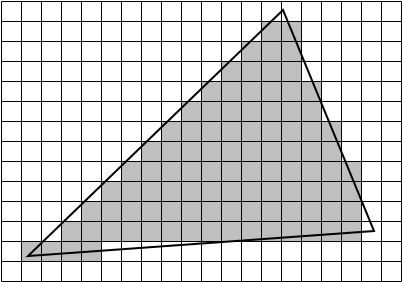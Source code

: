 <?xml version="1.0" encoding="UTF-8"?>
<dia:diagram xmlns:dia="http://www.lysator.liu.se/~alla/dia/"><dia:layer name="Background" visible="true"><dia:object type="Standard - Box" version="0" id="O0"><dia:attribute name="obj_pos"><dia:point val="6,13"/></dia:attribute><dia:attribute name="obj_bb"><dia:rectangle val="5.975,12.975;21.025,14.025"/></dia:attribute><dia:attribute name="elem_corner"><dia:point val="6,13"/></dia:attribute><dia:attribute name="elem_width"><dia:real val="15"/></dia:attribute><dia:attribute name="elem_height"><dia:real val="1"/></dia:attribute><dia:attribute name="border_width"><dia:real val="0.05"/></dia:attribute><dia:attribute name="inner_color"><dia:color val="#bfbfbf"/></dia:attribute><dia:attribute name="show_background"><dia:boolean val="true"/></dia:attribute></dia:object><dia:object type="Standard - Box" version="0" id="O1"><dia:attribute name="obj_pos"><dia:point val="4,14"/></dia:attribute><dia:attribute name="obj_bb"><dia:rectangle val="3.975,13.975;8.025,15.025"/></dia:attribute><dia:attribute name="elem_corner"><dia:point val="4,14"/></dia:attribute><dia:attribute name="elem_width"><dia:real val="4"/></dia:attribute><dia:attribute name="elem_height"><dia:real val="1"/></dia:attribute><dia:attribute name="border_width"><dia:real val="0.05"/></dia:attribute><dia:attribute name="inner_color"><dia:color val="#bfbfbf"/></dia:attribute><dia:attribute name="show_background"><dia:boolean val="true"/></dia:attribute></dia:object><dia:object type="Standard - Box" version="0" id="O2"><dia:attribute name="obj_pos"><dia:point val="7,12"/></dia:attribute><dia:attribute name="obj_bb"><dia:rectangle val="6.975,11.975;21.025,13.025"/></dia:attribute><dia:attribute name="elem_corner"><dia:point val="7,12"/></dia:attribute><dia:attribute name="elem_width"><dia:real val="14"/></dia:attribute><dia:attribute name="elem_height"><dia:real val="1"/></dia:attribute><dia:attribute name="border_width"><dia:real val="0.05"/></dia:attribute><dia:attribute name="inner_color"><dia:color val="#bfbfbf"/></dia:attribute><dia:attribute name="show_background"><dia:boolean val="true"/></dia:attribute></dia:object><dia:object type="Standard - Box" version="0" id="O3"><dia:attribute name="obj_pos"><dia:point val="8,11"/></dia:attribute><dia:attribute name="obj_bb"><dia:rectangle val="7.975,10.975;21.025,12.025"/></dia:attribute><dia:attribute name="elem_corner"><dia:point val="8,11"/></dia:attribute><dia:attribute name="elem_width"><dia:real val="13"/></dia:attribute><dia:attribute name="elem_height"><dia:real val="1"/></dia:attribute><dia:attribute name="border_width"><dia:real val="0.05"/></dia:attribute><dia:attribute name="inner_color"><dia:color val="#bfbfbf"/></dia:attribute><dia:attribute name="show_background"><dia:boolean val="true"/></dia:attribute></dia:object><dia:object type="Standard - Box" version="0" id="O4"><dia:attribute name="obj_pos"><dia:point val="9,10"/></dia:attribute><dia:attribute name="obj_bb"><dia:rectangle val="8.975,9.975;21.025,11.025"/></dia:attribute><dia:attribute name="elem_corner"><dia:point val="9,10"/></dia:attribute><dia:attribute name="elem_width"><dia:real val="12"/></dia:attribute><dia:attribute name="elem_height"><dia:real val="1"/></dia:attribute><dia:attribute name="border_width"><dia:real val="0.05"/></dia:attribute><dia:attribute name="inner_color"><dia:color val="#bfbfbf"/></dia:attribute><dia:attribute name="show_background"><dia:boolean val="true"/></dia:attribute></dia:object><dia:object type="Standard - Box" version="0" id="O5"><dia:attribute name="obj_pos"><dia:point val="10,9"/></dia:attribute><dia:attribute name="obj_bb"><dia:rectangle val="9.975,8.975;20.025,10.025"/></dia:attribute><dia:attribute name="elem_corner"><dia:point val="10,9"/></dia:attribute><dia:attribute name="elem_width"><dia:real val="10"/></dia:attribute><dia:attribute name="elem_height"><dia:real val="1"/></dia:attribute><dia:attribute name="border_width"><dia:real val="0.05"/></dia:attribute><dia:attribute name="inner_color"><dia:color val="#bfbfbf"/></dia:attribute><dia:attribute name="show_background"><dia:boolean val="true"/></dia:attribute></dia:object><dia:object type="Standard - Box" version="0" id="O6"><dia:attribute name="obj_pos"><dia:point val="11,8"/></dia:attribute><dia:attribute name="obj_bb"><dia:rectangle val="10.975,7.975;20.025,9.025"/></dia:attribute><dia:attribute name="elem_corner"><dia:point val="11,8"/></dia:attribute><dia:attribute name="elem_width"><dia:real val="9"/></dia:attribute><dia:attribute name="elem_height"><dia:real val="1"/></dia:attribute><dia:attribute name="border_width"><dia:real val="0.05"/></dia:attribute><dia:attribute name="inner_color"><dia:color val="#bfbfbf"/></dia:attribute><dia:attribute name="show_background"><dia:boolean val="true"/></dia:attribute></dia:object><dia:object type="Standard - Box" version="0" id="O7"><dia:attribute name="obj_pos"><dia:point val="12,7"/></dia:attribute><dia:attribute name="obj_bb"><dia:rectangle val="11.975,6.975;19.025,8.025"/></dia:attribute><dia:attribute name="elem_corner"><dia:point val="12,7"/></dia:attribute><dia:attribute name="elem_width"><dia:real val="7"/></dia:attribute><dia:attribute name="elem_height"><dia:real val="1"/></dia:attribute><dia:attribute name="border_width"><dia:real val="0.05"/></dia:attribute><dia:attribute name="inner_color"><dia:color val="#bfbfbf"/></dia:attribute><dia:attribute name="show_background"><dia:boolean val="true"/></dia:attribute></dia:object><dia:object type="Standard - Box" version="0" id="O8"><dia:attribute name="obj_pos"><dia:point val="13,6"/></dia:attribute><dia:attribute name="obj_bb"><dia:rectangle val="12.975,5.975;19.025,7.025"/></dia:attribute><dia:attribute name="elem_corner"><dia:point val="13,6"/></dia:attribute><dia:attribute name="elem_width"><dia:real val="6"/></dia:attribute><dia:attribute name="elem_height"><dia:real val="1"/></dia:attribute><dia:attribute name="border_width"><dia:real val="0.05"/></dia:attribute><dia:attribute name="inner_color"><dia:color val="#bfbfbf"/></dia:attribute><dia:attribute name="show_background"><dia:boolean val="true"/></dia:attribute></dia:object><dia:object type="Standard - Box" version="0" id="O9"><dia:attribute name="obj_pos"><dia:point val="14,5"/></dia:attribute><dia:attribute name="obj_bb"><dia:rectangle val="13.975,4.975;18.025,6.025"/></dia:attribute><dia:attribute name="elem_corner"><dia:point val="14,5"/></dia:attribute><dia:attribute name="elem_width"><dia:real val="4"/></dia:attribute><dia:attribute name="elem_height"><dia:real val="1"/></dia:attribute><dia:attribute name="border_width"><dia:real val="0.05"/></dia:attribute><dia:attribute name="inner_color"><dia:color val="#bfbfbf"/></dia:attribute><dia:attribute name="show_background"><dia:boolean val="true"/></dia:attribute></dia:object><dia:object type="Standard - Box" version="0" id="O10"><dia:attribute name="obj_pos"><dia:point val="15,4"/></dia:attribute><dia:attribute name="obj_bb"><dia:rectangle val="14.975,3.975;18.025,5.025"/></dia:attribute><dia:attribute name="elem_corner"><dia:point val="15,4"/></dia:attribute><dia:attribute name="elem_width"><dia:real val="3"/></dia:attribute><dia:attribute name="elem_height"><dia:real val="1"/></dia:attribute><dia:attribute name="border_width"><dia:real val="0.05"/></dia:attribute><dia:attribute name="inner_color"><dia:color val="#bfbfbf"/></dia:attribute><dia:attribute name="show_background"><dia:boolean val="true"/></dia:attribute></dia:object><dia:object type="Standard - Box" version="0" id="O11"><dia:attribute name="obj_pos"><dia:point val="16,3"/></dia:attribute><dia:attribute name="obj_bb"><dia:rectangle val="15.975,2.975;18.025,4.025"/></dia:attribute><dia:attribute name="elem_corner"><dia:point val="16,3"/></dia:attribute><dia:attribute name="elem_width"><dia:real val="2"/></dia:attribute><dia:attribute name="elem_height"><dia:real val="1"/></dia:attribute><dia:attribute name="border_width"><dia:real val="0.05"/></dia:attribute><dia:attribute name="inner_color"><dia:color val="#bfbfbf"/></dia:attribute><dia:attribute name="show_background"><dia:boolean val="true"/></dia:attribute></dia:object><dia:object type="Standard - Line" version="0" id="O12"><dia:attribute name="obj_pos"><dia:point val="23,2"/></dia:attribute><dia:attribute name="obj_bb"><dia:rectangle val="22.975,1.975;23.025,16.025"/></dia:attribute><dia:attribute name="conn_endpoints"><dia:point val="23,2"/><dia:point val="23,16"/></dia:attribute><dia:attribute name="numcp"><dia:int val="1"/></dia:attribute><dia:attribute name="line_width"><dia:real val="0.05"/></dia:attribute></dia:object><dia:object type="Standard - Line" version="0" id="O13"><dia:attribute name="obj_pos"><dia:point val="22,2"/></dia:attribute><dia:attribute name="obj_bb"><dia:rectangle val="21.975,1.975;22.025,16.025"/></dia:attribute><dia:attribute name="conn_endpoints"><dia:point val="22,2"/><dia:point val="22,16"/></dia:attribute><dia:attribute name="numcp"><dia:int val="1"/></dia:attribute><dia:attribute name="line_width"><dia:real val="0.05"/></dia:attribute></dia:object><dia:object type="Standard - Line" version="0" id="O14"><dia:attribute name="obj_pos"><dia:point val="21,2"/></dia:attribute><dia:attribute name="obj_bb"><dia:rectangle val="20.975,1.975;21.025,16.025"/></dia:attribute><dia:attribute name="conn_endpoints"><dia:point val="21,2"/><dia:point val="21,16"/></dia:attribute><dia:attribute name="numcp"><dia:int val="1"/></dia:attribute><dia:attribute name="line_width"><dia:real val="0.05"/></dia:attribute></dia:object><dia:object type="Standard - Line" version="0" id="O15"><dia:attribute name="obj_pos"><dia:point val="20,2"/></dia:attribute><dia:attribute name="obj_bb"><dia:rectangle val="19.975,1.975;20.025,16.025"/></dia:attribute><dia:attribute name="conn_endpoints"><dia:point val="20,2"/><dia:point val="20,16"/></dia:attribute><dia:attribute name="numcp"><dia:int val="1"/></dia:attribute><dia:attribute name="line_width"><dia:real val="0.05"/></dia:attribute></dia:object><dia:object type="Standard - Line" version="0" id="O16"><dia:attribute name="obj_pos"><dia:point val="19,2"/></dia:attribute><dia:attribute name="obj_bb"><dia:rectangle val="18.975,1.975;19.025,16.025"/></dia:attribute><dia:attribute name="conn_endpoints"><dia:point val="19,2"/><dia:point val="19,16"/></dia:attribute><dia:attribute name="numcp"><dia:int val="1"/></dia:attribute><dia:attribute name="line_width"><dia:real val="0.05"/></dia:attribute></dia:object><dia:object type="Standard - Line" version="0" id="O17"><dia:attribute name="obj_pos"><dia:point val="18,2"/></dia:attribute><dia:attribute name="obj_bb"><dia:rectangle val="17.975,1.975;18.025,16.025"/></dia:attribute><dia:attribute name="conn_endpoints"><dia:point val="18,2"/><dia:point val="18,16"/></dia:attribute><dia:attribute name="numcp"><dia:int val="1"/></dia:attribute><dia:attribute name="line_width"><dia:real val="0.05"/></dia:attribute></dia:object><dia:object type="Standard - Line" version="0" id="O18"><dia:attribute name="obj_pos"><dia:point val="17,2"/></dia:attribute><dia:attribute name="obj_bb"><dia:rectangle val="16.975,1.975;17.025,16.025"/></dia:attribute><dia:attribute name="conn_endpoints"><dia:point val="17,2"/><dia:point val="17,16"/></dia:attribute><dia:attribute name="numcp"><dia:int val="1"/></dia:attribute><dia:attribute name="line_width"><dia:real val="0.05"/></dia:attribute></dia:object><dia:object type="Standard - Line" version="0" id="O19"><dia:attribute name="obj_pos"><dia:point val="16,2"/></dia:attribute><dia:attribute name="obj_bb"><dia:rectangle val="15.975,1.975;16.025,16.025"/></dia:attribute><dia:attribute name="conn_endpoints"><dia:point val="16,2"/><dia:point val="16,16"/></dia:attribute><dia:attribute name="numcp"><dia:int val="1"/></dia:attribute><dia:attribute name="line_width"><dia:real val="0.05"/></dia:attribute></dia:object><dia:object type="Standard - Line" version="0" id="O20"><dia:attribute name="obj_pos"><dia:point val="15,2"/></dia:attribute><dia:attribute name="obj_bb"><dia:rectangle val="14.975,1.975;15.025,16.025"/></dia:attribute><dia:attribute name="conn_endpoints"><dia:point val="15,2"/><dia:point val="15,16"/></dia:attribute><dia:attribute name="numcp"><dia:int val="1"/></dia:attribute><dia:attribute name="line_width"><dia:real val="0.05"/></dia:attribute></dia:object><dia:object type="Standard - Line" version="0" id="O21"><dia:attribute name="obj_pos"><dia:point val="14,2"/></dia:attribute><dia:attribute name="obj_bb"><dia:rectangle val="13.975,1.975;14.025,16.025"/></dia:attribute><dia:attribute name="conn_endpoints"><dia:point val="14,2"/><dia:point val="14,16"/></dia:attribute><dia:attribute name="numcp"><dia:int val="1"/></dia:attribute><dia:attribute name="line_width"><dia:real val="0.05"/></dia:attribute></dia:object><dia:object type="Standard - Line" version="0" id="O22"><dia:attribute name="obj_pos"><dia:point val="13,2"/></dia:attribute><dia:attribute name="obj_bb"><dia:rectangle val="12.975,1.975;13.025,16.025"/></dia:attribute><dia:attribute name="conn_endpoints"><dia:point val="13,2"/><dia:point val="13,16"/></dia:attribute><dia:attribute name="numcp"><dia:int val="1"/></dia:attribute><dia:attribute name="line_width"><dia:real val="0.05"/></dia:attribute></dia:object><dia:object type="Standard - Line" version="0" id="O23"><dia:attribute name="obj_pos"><dia:point val="12,2"/></dia:attribute><dia:attribute name="obj_bb"><dia:rectangle val="11.975,1.975;12.025,16.025"/></dia:attribute><dia:attribute name="conn_endpoints"><dia:point val="12,2"/><dia:point val="12,16"/></dia:attribute><dia:attribute name="numcp"><dia:int val="1"/></dia:attribute><dia:attribute name="line_width"><dia:real val="0.05"/></dia:attribute></dia:object><dia:object type="Standard - Line" version="0" id="O24"><dia:attribute name="obj_pos"><dia:point val="11,2"/></dia:attribute><dia:attribute name="obj_bb"><dia:rectangle val="10.975,1.975;11.025,16.025"/></dia:attribute><dia:attribute name="conn_endpoints"><dia:point val="11,2"/><dia:point val="11,16"/></dia:attribute><dia:attribute name="numcp"><dia:int val="1"/></dia:attribute><dia:attribute name="line_width"><dia:real val="0.05"/></dia:attribute></dia:object><dia:object type="Standard - Line" version="0" id="O25"><dia:attribute name="obj_pos"><dia:point val="10,2"/></dia:attribute><dia:attribute name="obj_bb"><dia:rectangle val="9.975,1.975;10.025,16.025"/></dia:attribute><dia:attribute name="conn_endpoints"><dia:point val="10,2"/><dia:point val="10,16"/></dia:attribute><dia:attribute name="numcp"><dia:int val="1"/></dia:attribute><dia:attribute name="line_width"><dia:real val="0.05"/></dia:attribute></dia:object><dia:object type="Standard - Line" version="0" id="O26"><dia:attribute name="obj_pos"><dia:point val="9,2"/></dia:attribute><dia:attribute name="obj_bb"><dia:rectangle val="8.975,1.975;9.025,16.025"/></dia:attribute><dia:attribute name="conn_endpoints"><dia:point val="9,2"/><dia:point val="9,16"/></dia:attribute><dia:attribute name="numcp"><dia:int val="1"/></dia:attribute><dia:attribute name="line_width"><dia:real val="0.05"/></dia:attribute></dia:object><dia:object type="Standard - Line" version="0" id="O27"><dia:attribute name="obj_pos"><dia:point val="8,2"/></dia:attribute><dia:attribute name="obj_bb"><dia:rectangle val="7.975,1.975;8.025,16.025"/></dia:attribute><dia:attribute name="conn_endpoints"><dia:point val="8,2"/><dia:point val="8,16"/></dia:attribute><dia:attribute name="numcp"><dia:int val="1"/></dia:attribute><dia:attribute name="line_width"><dia:real val="0.05"/></dia:attribute></dia:object><dia:object type="Standard - Line" version="0" id="O28"><dia:attribute name="obj_pos"><dia:point val="7,2"/></dia:attribute><dia:attribute name="obj_bb"><dia:rectangle val="6.975,1.975;7.025,16.025"/></dia:attribute><dia:attribute name="conn_endpoints"><dia:point val="7,2"/><dia:point val="7,16"/></dia:attribute><dia:attribute name="numcp"><dia:int val="1"/></dia:attribute><dia:attribute name="line_width"><dia:real val="0.05"/></dia:attribute></dia:object><dia:object type="Standard - Line" version="0" id="O29"><dia:attribute name="obj_pos"><dia:point val="6,2"/></dia:attribute><dia:attribute name="obj_bb"><dia:rectangle val="5.975,1.975;6.025,16.025"/></dia:attribute><dia:attribute name="conn_endpoints"><dia:point val="6,2"/><dia:point val="6,16"/></dia:attribute><dia:attribute name="numcp"><dia:int val="1"/></dia:attribute><dia:attribute name="line_width"><dia:real val="0.05"/></dia:attribute></dia:object><dia:object type="Standard - Line" version="0" id="O30"><dia:attribute name="obj_pos"><dia:point val="5,2"/></dia:attribute><dia:attribute name="obj_bb"><dia:rectangle val="4.975,1.975;5.025,16.025"/></dia:attribute><dia:attribute name="conn_endpoints"><dia:point val="5,2"/><dia:point val="5,16"/></dia:attribute><dia:attribute name="numcp"><dia:int val="1"/></dia:attribute><dia:attribute name="line_width"><dia:real val="0.05"/></dia:attribute></dia:object><dia:object type="Standard - Line" version="0" id="O31"><dia:attribute name="obj_pos"><dia:point val="4,2"/></dia:attribute><dia:attribute name="obj_bb"><dia:rectangle val="3.975,1.975;4.025,16.025"/></dia:attribute><dia:attribute name="conn_endpoints"><dia:point val="4,2"/><dia:point val="4,16"/></dia:attribute><dia:attribute name="numcp"><dia:int val="1"/></dia:attribute><dia:attribute name="line_width"><dia:real val="0.05"/></dia:attribute></dia:object><dia:object type="Standard - Line" version="0" id="O32"><dia:attribute name="obj_pos"><dia:point val="3,2"/></dia:attribute><dia:attribute name="obj_bb"><dia:rectangle val="2.975,1.975;3.025,16.025"/></dia:attribute><dia:attribute name="conn_endpoints"><dia:point val="3,2"/><dia:point val="3,16"/></dia:attribute><dia:attribute name="numcp"><dia:int val="1"/></dia:attribute><dia:attribute name="line_width"><dia:real val="0.05"/></dia:attribute></dia:object><dia:object type="Standard - Line" version="0" id="O33"><dia:attribute name="obj_pos"><dia:point val="3,2"/></dia:attribute><dia:attribute name="obj_bb"><dia:rectangle val="2.975,1.975;23.025,2.025"/></dia:attribute><dia:attribute name="conn_endpoints"><dia:point val="3,2"/><dia:point val="23,2"/></dia:attribute><dia:attribute name="numcp"><dia:int val="1"/></dia:attribute><dia:attribute name="line_width"><dia:real val="0.05"/></dia:attribute></dia:object><dia:object type="Standard - Line" version="0" id="O34"><dia:attribute name="obj_pos"><dia:point val="3,3"/></dia:attribute><dia:attribute name="obj_bb"><dia:rectangle val="2.975,2.975;23.025,3.025"/></dia:attribute><dia:attribute name="conn_endpoints"><dia:point val="3,3"/><dia:point val="23,3"/></dia:attribute><dia:attribute name="numcp"><dia:int val="1"/></dia:attribute><dia:attribute name="line_width"><dia:real val="0.05"/></dia:attribute></dia:object><dia:object type="Standard - Line" version="0" id="O35"><dia:attribute name="obj_pos"><dia:point val="3,4"/></dia:attribute><dia:attribute name="obj_bb"><dia:rectangle val="2.975,3.975;23.025,4.025"/></dia:attribute><dia:attribute name="conn_endpoints"><dia:point val="3,4"/><dia:point val="23,4"/></dia:attribute><dia:attribute name="numcp"><dia:int val="1"/></dia:attribute><dia:attribute name="line_width"><dia:real val="0.05"/></dia:attribute></dia:object><dia:object type="Standard - Line" version="0" id="O36"><dia:attribute name="obj_pos"><dia:point val="3,5"/></dia:attribute><dia:attribute name="obj_bb"><dia:rectangle val="2.975,4.975;23.025,5.025"/></dia:attribute><dia:attribute name="conn_endpoints"><dia:point val="3,5"/><dia:point val="23,5"/></dia:attribute><dia:attribute name="numcp"><dia:int val="1"/></dia:attribute><dia:attribute name="line_width"><dia:real val="0.05"/></dia:attribute></dia:object><dia:object type="Standard - Line" version="0" id="O37"><dia:attribute name="obj_pos"><dia:point val="3,6"/></dia:attribute><dia:attribute name="obj_bb"><dia:rectangle val="2.975,5.975;23.025,6.025"/></dia:attribute><dia:attribute name="conn_endpoints"><dia:point val="3,6"/><dia:point val="23,6"/></dia:attribute><dia:attribute name="numcp"><dia:int val="1"/></dia:attribute><dia:attribute name="line_width"><dia:real val="0.05"/></dia:attribute></dia:object><dia:object type="Standard - Line" version="0" id="O38"><dia:attribute name="obj_pos"><dia:point val="3,7"/></dia:attribute><dia:attribute name="obj_bb"><dia:rectangle val="2.975,6.975;23.025,7.025"/></dia:attribute><dia:attribute name="conn_endpoints"><dia:point val="3,7"/><dia:point val="23,7"/></dia:attribute><dia:attribute name="numcp"><dia:int val="1"/></dia:attribute><dia:attribute name="line_width"><dia:real val="0.05"/></dia:attribute></dia:object><dia:object type="Standard - Line" version="0" id="O39"><dia:attribute name="obj_pos"><dia:point val="3,8"/></dia:attribute><dia:attribute name="obj_bb"><dia:rectangle val="2.975,7.975;23.025,8.025"/></dia:attribute><dia:attribute name="conn_endpoints"><dia:point val="3,8"/><dia:point val="23,8"/></dia:attribute><dia:attribute name="numcp"><dia:int val="1"/></dia:attribute><dia:attribute name="line_width"><dia:real val="0.05"/></dia:attribute></dia:object><dia:object type="Standard - Line" version="0" id="O40"><dia:attribute name="obj_pos"><dia:point val="3,9"/></dia:attribute><dia:attribute name="obj_bb"><dia:rectangle val="2.975,8.975;23.025,9.025"/></dia:attribute><dia:attribute name="conn_endpoints"><dia:point val="3,9"/><dia:point val="23,9"/></dia:attribute><dia:attribute name="numcp"><dia:int val="1"/></dia:attribute><dia:attribute name="line_width"><dia:real val="0.05"/></dia:attribute><dia:connections><dia:connection handle="0" to="O32" connection="0"/><dia:connection handle="1" to="O12" connection="0"/></dia:connections></dia:object><dia:object type="Standard - Line" version="0" id="O41"><dia:attribute name="obj_pos"><dia:point val="3,10"/></dia:attribute><dia:attribute name="obj_bb"><dia:rectangle val="2.975,9.975;23.025,10.025"/></dia:attribute><dia:attribute name="conn_endpoints"><dia:point val="3,10"/><dia:point val="23,10"/></dia:attribute><dia:attribute name="numcp"><dia:int val="1"/></dia:attribute><dia:attribute name="line_width"><dia:real val="0.05"/></dia:attribute></dia:object><dia:object type="Standard - Line" version="0" id="O42"><dia:attribute name="obj_pos"><dia:point val="3,11"/></dia:attribute><dia:attribute name="obj_bb"><dia:rectangle val="2.975,10.975;23.025,11.025"/></dia:attribute><dia:attribute name="conn_endpoints"><dia:point val="3,11"/><dia:point val="23,11"/></dia:attribute><dia:attribute name="numcp"><dia:int val="1"/></dia:attribute><dia:attribute name="line_width"><dia:real val="0.05"/></dia:attribute></dia:object><dia:object type="Standard - Line" version="0" id="O43"><dia:attribute name="obj_pos"><dia:point val="3,12"/></dia:attribute><dia:attribute name="obj_bb"><dia:rectangle val="2.975,11.975;23.025,12.025"/></dia:attribute><dia:attribute name="conn_endpoints"><dia:point val="3,12"/><dia:point val="23,12"/></dia:attribute><dia:attribute name="numcp"><dia:int val="1"/></dia:attribute><dia:attribute name="line_width"><dia:real val="0.05"/></dia:attribute></dia:object><dia:object type="Standard - Line" version="0" id="O44"><dia:attribute name="obj_pos"><dia:point val="3,14"/></dia:attribute><dia:attribute name="obj_bb"><dia:rectangle val="2.975,13.975;23.025,14.025"/></dia:attribute><dia:attribute name="conn_endpoints"><dia:point val="3,14"/><dia:point val="23,14"/></dia:attribute><dia:attribute name="numcp"><dia:int val="1"/></dia:attribute><dia:attribute name="line_width"><dia:real val="0.05"/></dia:attribute></dia:object><dia:object type="Standard - Line" version="0" id="O45"><dia:attribute name="obj_pos"><dia:point val="3,13"/></dia:attribute><dia:attribute name="obj_bb"><dia:rectangle val="2.975,12.975;23.025,13.025"/></dia:attribute><dia:attribute name="conn_endpoints"><dia:point val="3,13"/><dia:point val="23,13"/></dia:attribute><dia:attribute name="numcp"><dia:int val="1"/></dia:attribute><dia:attribute name="line_width"><dia:real val="0.05"/></dia:attribute></dia:object><dia:object type="Standard - Line" version="0" id="O46"><dia:attribute name="obj_pos"><dia:point val="3,15"/></dia:attribute><dia:attribute name="obj_bb"><dia:rectangle val="2.975,14.975;23.025,15.025"/></dia:attribute><dia:attribute name="conn_endpoints"><dia:point val="3,15"/><dia:point val="23,15"/></dia:attribute><dia:attribute name="numcp"><dia:int val="1"/></dia:attribute><dia:attribute name="line_width"><dia:real val="0.05"/></dia:attribute></dia:object><dia:object type="Standard - Line" version="0" id="O47"><dia:attribute name="obj_pos"><dia:point val="3,16"/></dia:attribute><dia:attribute name="obj_bb"><dia:rectangle val="2.975,15.975;23.025,16.025"/></dia:attribute><dia:attribute name="conn_endpoints"><dia:point val="3,16"/><dia:point val="23,16"/></dia:attribute><dia:attribute name="numcp"><dia:int val="1"/></dia:attribute><dia:attribute name="line_width"><dia:real val="0.05"/></dia:attribute></dia:object><dia:object type="Standard - Polygon" version="0" id="O48"><dia:attribute name="obj_pos"><dia:point val="4.325,14.725"/></dia:attribute><dia:attribute name="obj_bb"><dia:rectangle val="4.191,2.338;21.698,14.785"/></dia:attribute><dia:attribute name="poly_points"><dia:point val="4.325,14.725"/><dia:point val="21.625,13.475"/><dia:point val="17.075,2.425"/></dia:attribute><dia:attribute name="show_background"><dia:boolean val="false"/></dia:attribute></dia:object></dia:layer></dia:diagram>
